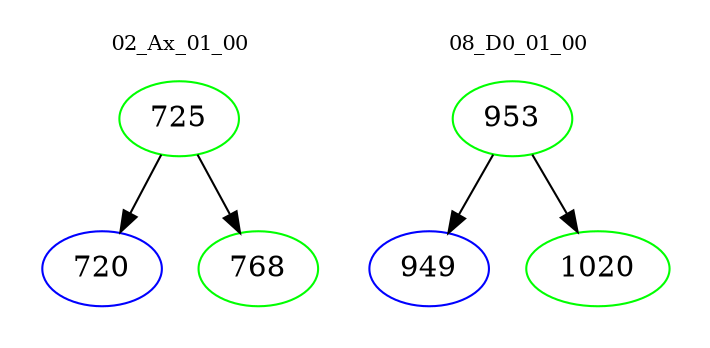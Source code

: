 digraph{
subgraph cluster_0 {
color = white
label = "02_Ax_01_00";
fontsize=10;
T0_725 [label="725", color="green"]
T0_725 -> T0_720 [color="black"]
T0_720 [label="720", color="blue"]
T0_725 -> T0_768 [color="black"]
T0_768 [label="768", color="green"]
}
subgraph cluster_1 {
color = white
label = "08_D0_01_00";
fontsize=10;
T1_953 [label="953", color="green"]
T1_953 -> T1_949 [color="black"]
T1_949 [label="949", color="blue"]
T1_953 -> T1_1020 [color="black"]
T1_1020 [label="1020", color="green"]
}
}
